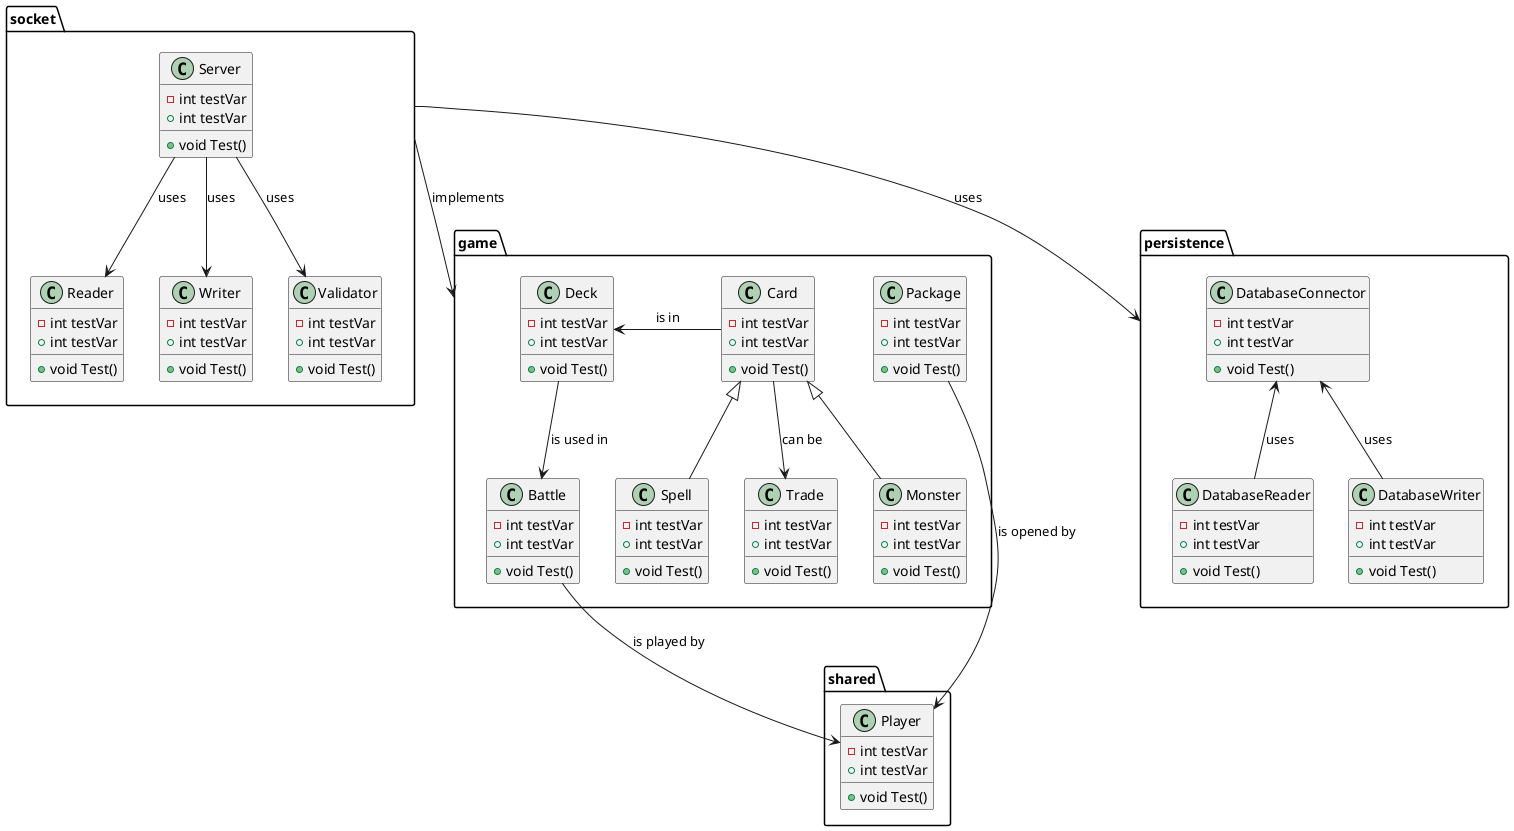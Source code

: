 @startuml
' Defining all classes
class game.Monster{
    - int testVar
    + int testVar
    + void Test()
}

class game.Spell{
    - int testVar
    + int testVar
    + void Test()
}

class game.Card{
    - int testVar
    + int testVar
    + void Test()
}

class game.Package{
    - int testVar
    + int testVar
    + void Test()
}

class game.Deck{
    - int testVar
    + int testVar
    + void Test()
}

class game.Battle{
    - int testVar
    + int testVar
    + void Test()
}

class game.Trade{
    - int testVar
    + int testVar
    + void Test()
}


class shared.Player{
    - int testVar
    + int testVar
    + void Test()
}

class socket.Server{
    - int testVar
    + int testVar
    + void Test()
}

class socket.Reader{
    - int testVar
    + int testVar
    + void Test()
}

class socket.Writer{
    - int testVar
    + int testVar
    + void Test()
}

class socket.Validator{
    - int testVar
    + int testVar
    + void Test()
}

class persistence.DatabaseConnector {
    - int testVar
    + int testVar
    + void Test()
}

class persistence.DatabaseReader {
    - int testVar
    + int testVar
    + void Test()
}

class persistence.DatabaseWriter {
    - int testVar
    + int testVar
    + void Test()
}

' Define all Relations
Card <|-- Spell
Card <|-- Monster
Card --> Trade : can be
Deck --> Battle : is used in
Card -left-> Deck : is in
Battle --> Player : is played by
Package --> Player : is opened by

DatabaseConnector <-- DatabaseReader: uses
DatabaseConnector <-- DatabaseWriter: uses

Server --> Reader : uses
Server --> Writer : uses
Server --> Validator : uses

socket --> game : implements
socket --> persistence : uses

' Monster <-- Spell
' User <.. Spell
' Package <|-- Spell
' Deck <|.. Spell

@enduml